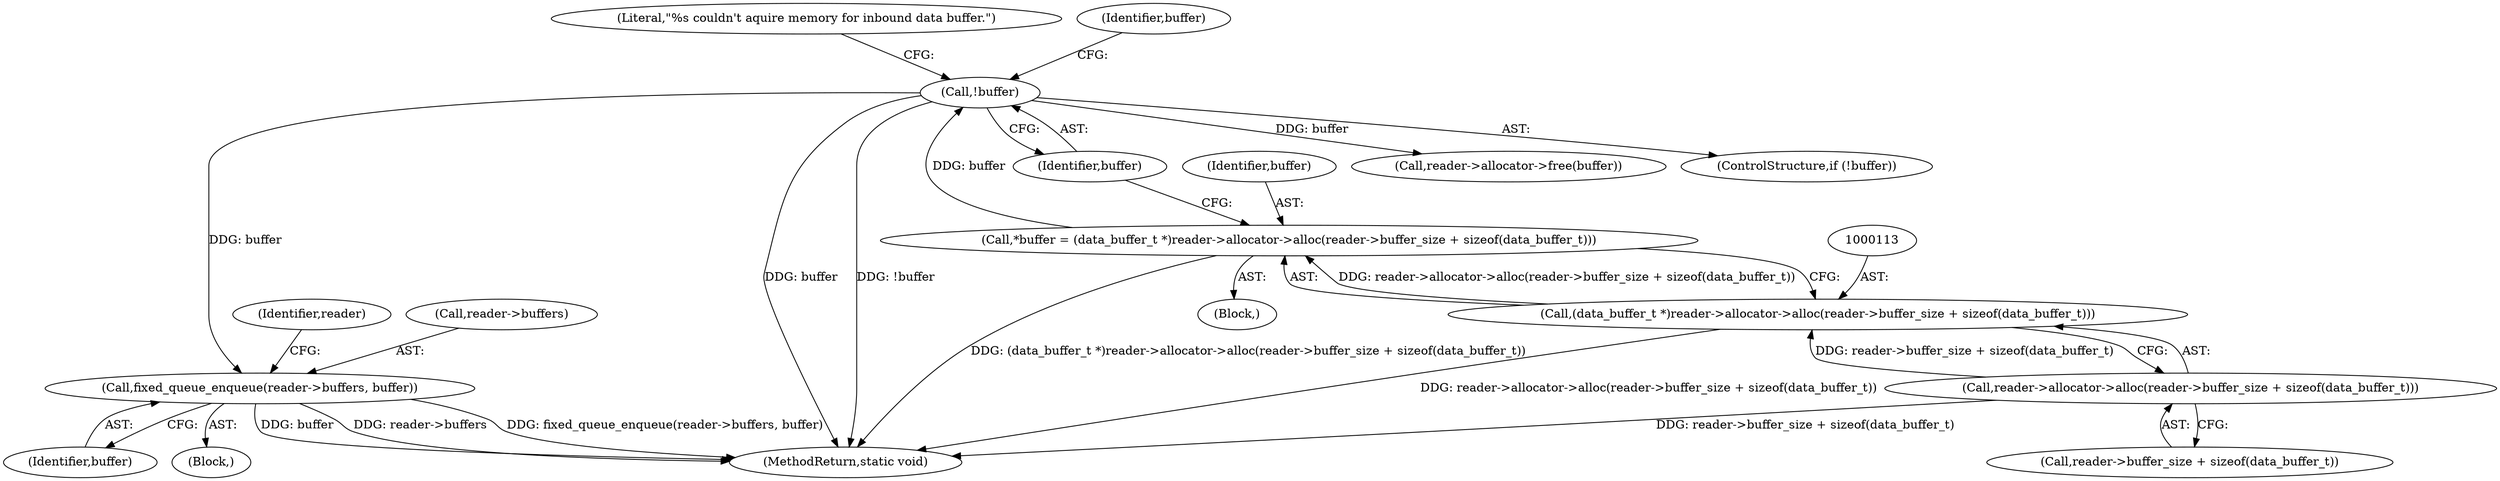 digraph "0_Android_472271b153c5dc53c28beac55480a8d8434b2d5c_58@pointer" {
"1000162" [label="(Call,fixed_queue_enqueue(reader->buffers, buffer))"];
"1000122" [label="(Call,!buffer)"];
"1000110" [label="(Call,*buffer = (data_buffer_t *)reader->allocator->alloc(reader->buffer_size + sizeof(data_buffer_t)))"];
"1000112" [label="(Call,(data_buffer_t *)reader->allocator->alloc(reader->buffer_size + sizeof(data_buffer_t)))"];
"1000114" [label="(Call,reader->allocator->alloc(reader->buffer_size + sizeof(data_buffer_t)))"];
"1000114" [label="(Call,reader->allocator->alloc(reader->buffer_size + sizeof(data_buffer_t)))"];
"1000162" [label="(Call,fixed_queue_enqueue(reader->buffers, buffer))"];
"1000122" [label="(Call,!buffer)"];
"1000166" [label="(Identifier,buffer)"];
"1000189" [label="(MethodReturn,static void)"];
"1000187" [label="(Call,reader->allocator->free(buffer))"];
"1000115" [label="(Call,reader->buffer_size + sizeof(data_buffer_t))"];
"1000121" [label="(ControlStructure,if (!buffer))"];
"1000126" [label="(Literal,\"%s couldn't aquire memory for inbound data buffer.\")"];
"1000110" [label="(Call,*buffer = (data_buffer_t *)reader->allocator->alloc(reader->buffer_size + sizeof(data_buffer_t)))"];
"1000156" [label="(Block,)"];
"1000169" [label="(Identifier,reader)"];
"1000102" [label="(Block,)"];
"1000123" [label="(Identifier,buffer)"];
"1000163" [label="(Call,reader->buffers)"];
"1000111" [label="(Identifier,buffer)"];
"1000112" [label="(Call,(data_buffer_t *)reader->allocator->alloc(reader->buffer_size + sizeof(data_buffer_t)))"];
"1000131" [label="(Identifier,buffer)"];
"1000162" -> "1000156"  [label="AST: "];
"1000162" -> "1000166"  [label="CFG: "];
"1000163" -> "1000162"  [label="AST: "];
"1000166" -> "1000162"  [label="AST: "];
"1000169" -> "1000162"  [label="CFG: "];
"1000162" -> "1000189"  [label="DDG: buffer"];
"1000162" -> "1000189"  [label="DDG: reader->buffers"];
"1000162" -> "1000189"  [label="DDG: fixed_queue_enqueue(reader->buffers, buffer)"];
"1000122" -> "1000162"  [label="DDG: buffer"];
"1000122" -> "1000121"  [label="AST: "];
"1000122" -> "1000123"  [label="CFG: "];
"1000123" -> "1000122"  [label="AST: "];
"1000126" -> "1000122"  [label="CFG: "];
"1000131" -> "1000122"  [label="CFG: "];
"1000122" -> "1000189"  [label="DDG: buffer"];
"1000122" -> "1000189"  [label="DDG: !buffer"];
"1000110" -> "1000122"  [label="DDG: buffer"];
"1000122" -> "1000187"  [label="DDG: buffer"];
"1000110" -> "1000102"  [label="AST: "];
"1000110" -> "1000112"  [label="CFG: "];
"1000111" -> "1000110"  [label="AST: "];
"1000112" -> "1000110"  [label="AST: "];
"1000123" -> "1000110"  [label="CFG: "];
"1000110" -> "1000189"  [label="DDG: (data_buffer_t *)reader->allocator->alloc(reader->buffer_size + sizeof(data_buffer_t))"];
"1000112" -> "1000110"  [label="DDG: reader->allocator->alloc(reader->buffer_size + sizeof(data_buffer_t))"];
"1000112" -> "1000114"  [label="CFG: "];
"1000113" -> "1000112"  [label="AST: "];
"1000114" -> "1000112"  [label="AST: "];
"1000112" -> "1000189"  [label="DDG: reader->allocator->alloc(reader->buffer_size + sizeof(data_buffer_t))"];
"1000114" -> "1000112"  [label="DDG: reader->buffer_size + sizeof(data_buffer_t)"];
"1000114" -> "1000115"  [label="CFG: "];
"1000115" -> "1000114"  [label="AST: "];
"1000114" -> "1000189"  [label="DDG: reader->buffer_size + sizeof(data_buffer_t)"];
}
